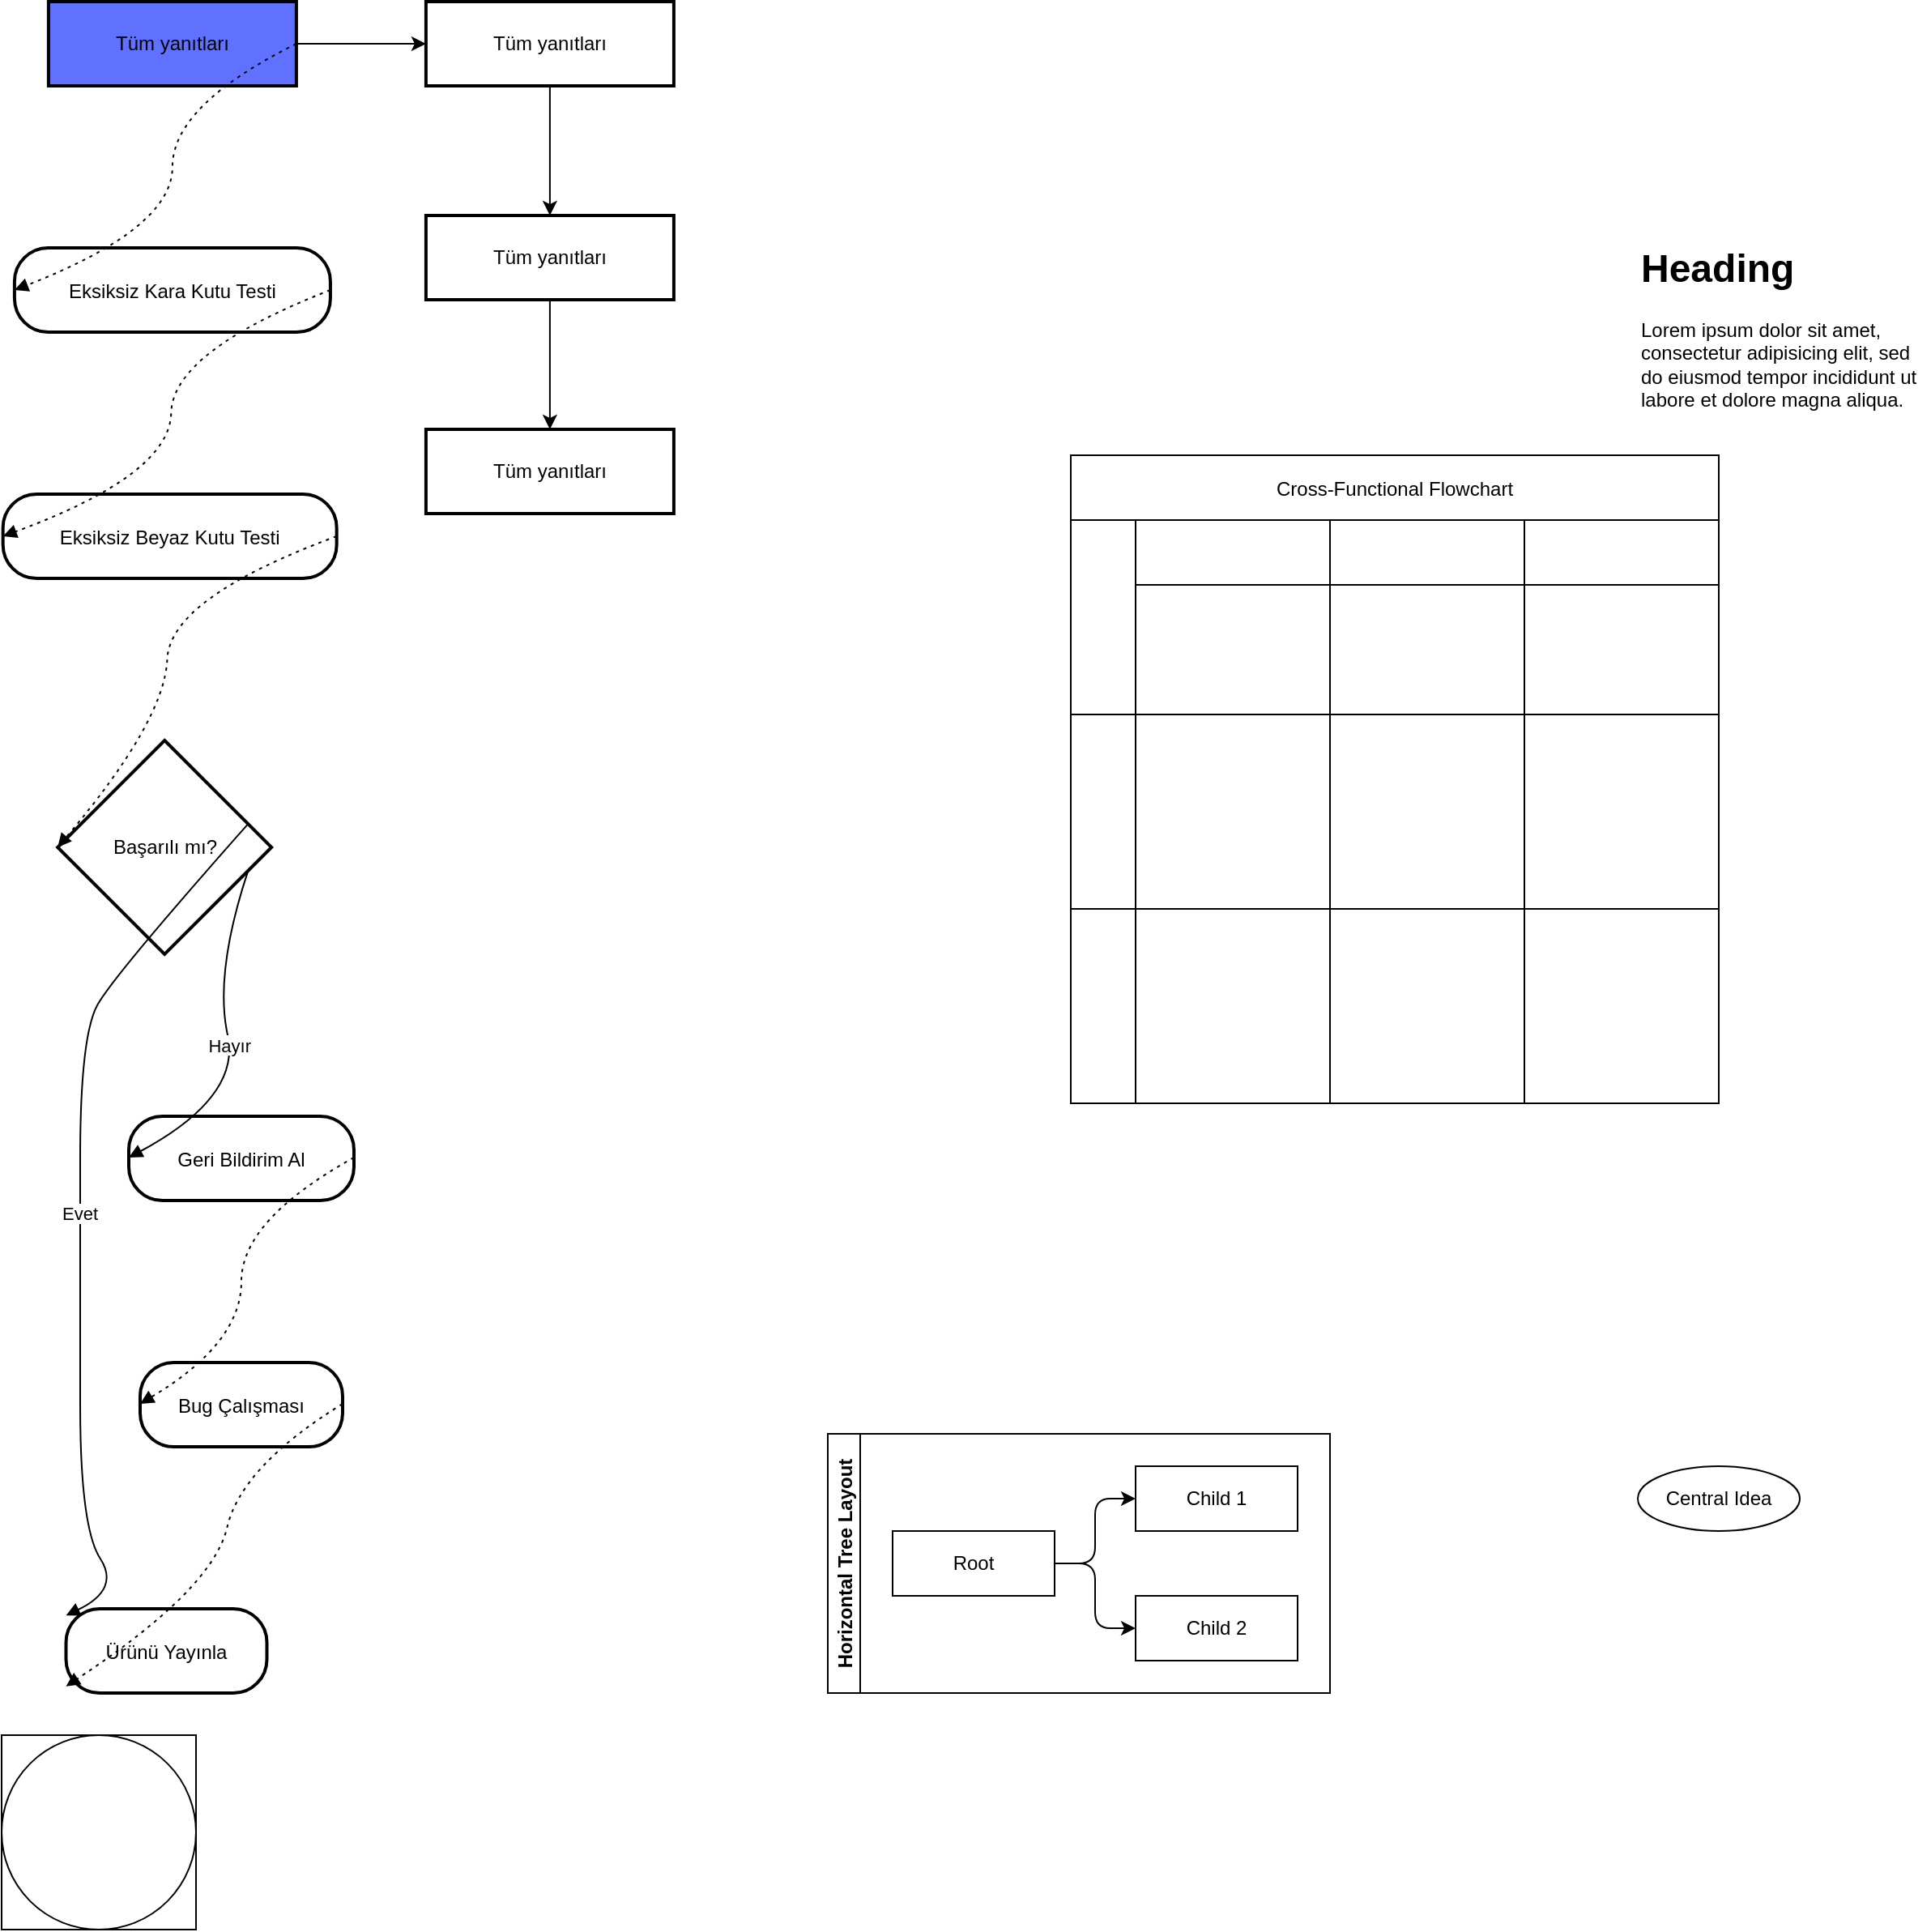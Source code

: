 <mxfile version="24.8.6">
  <diagram name="Sayfa -1" id="sBxWztrtkbGhNoPMcbBR">
    <mxGraphModel dx="2853" dy="2310" grid="1" gridSize="10" guides="1" tooltips="1" connect="1" arrows="1" fold="1" page="1" pageScale="1" pageWidth="827" pageHeight="1169" math="0" shadow="0">
      <root>
        <mxCell id="0" />
        <mxCell id="1" parent="0" />
        <mxCell id="GINA6uyGxHxWGZFXqsKj-29" value="" style="edgeStyle=orthogonalEdgeStyle;rounded=0;orthogonalLoop=1;jettySize=auto;html=1;" edge="1" parent="1" source="2" target="GINA6uyGxHxWGZFXqsKj-28">
          <mxGeometry relative="1" as="geometry" />
        </mxCell>
        <mxCell id="2" value="Tüm yanıtları" style="whiteSpace=wrap;strokeWidth=2;fillColor=#6171FF;" parent="1" vertex="1">
          <mxGeometry x="-1.048" width="153" height="52" as="geometry" />
        </mxCell>
        <mxCell id="3" value="Eksiksiz Kara Kutu Testi" style="rounded=1;arcSize=40;strokeWidth=2" parent="1" vertex="1">
          <mxGeometry x="-22.048" y="152" width="195" height="52" as="geometry" />
        </mxCell>
        <mxCell id="4" value="Eksiksiz Beyaz Kutu Testi" style="rounded=1;arcSize=40;strokeWidth=2" parent="1" vertex="1">
          <mxGeometry x="-29.168" y="304" width="206" height="52" as="geometry" />
        </mxCell>
        <mxCell id="5" value="Başarılı mı?" style="rhombus;strokeWidth=2;whiteSpace=wrap;" parent="1" vertex="1">
          <mxGeometry x="4.593" y="456" width="132" height="132" as="geometry" />
        </mxCell>
        <mxCell id="6" value="Ürünü Yayınla" style="rounded=1;arcSize=40;strokeWidth=2" parent="1" vertex="1">
          <mxGeometry x="9.75" y="992" width="124" height="52" as="geometry" />
        </mxCell>
        <mxCell id="7" value="Geri Bildirim Al" style="rounded=1;arcSize=40;strokeWidth=2" parent="1" vertex="1">
          <mxGeometry x="48.5" y="688" width="139" height="52" as="geometry" />
        </mxCell>
        <mxCell id="8" value="Bug Çalışması" style="rounded=1;arcSize=40;strokeWidth=2" parent="1" vertex="1">
          <mxGeometry x="55.5" y="840" width="125" height="52" as="geometry" />
        </mxCell>
        <mxCell id="9" value="" style="curved=1;dashed=1;dashPattern=2 3;startArrow=none;endArrow=block;exitX=1;exitY=0.5;entryX=0;entryY=0.5;noEdgeStyle=1;orthogonal=1;" parent="1" source="2" target="3" edge="1">
          <mxGeometry relative="1" as="geometry">
            <Array as="points">
              <mxPoint x="75.452" y="64" />
              <mxPoint x="75.452" y="140" />
            </Array>
          </mxGeometry>
        </mxCell>
        <mxCell id="10" value="" style="curved=1;dashed=1;dashPattern=2 3;startArrow=none;endArrow=block;exitX=1;exitY=0.5;entryX=0;entryY=0.5;noEdgeStyle=1;orthogonal=1;" parent="1" source="3" target="4" edge="1">
          <mxGeometry relative="1" as="geometry">
            <Array as="points">
              <mxPoint x="75.452" y="216" />
              <mxPoint x="73.832" y="292" />
            </Array>
          </mxGeometry>
        </mxCell>
        <mxCell id="11" value="" style="curved=1;dashed=1;dashPattern=2 3;startArrow=none;endArrow=block;exitX=1;exitY=0.5;entryX=0;entryY=0.5;noEdgeStyle=1;orthogonal=1;" parent="1" source="4" target="5" edge="1">
          <mxGeometry relative="1" as="geometry">
            <Array as="points">
              <mxPoint x="73.832" y="368" />
              <mxPoint x="70.593" y="444" />
            </Array>
          </mxGeometry>
        </mxCell>
        <mxCell id="12" value="Evet" style="curved=1;startArrow=none;endArrow=block;exitX=1;exitY=0.36;entryX=0;entryY=0.08;noEdgeStyle=1;orthogonal=1;" parent="1" source="5" target="6" edge="1">
          <mxGeometry relative="1" as="geometry">
            <Array as="points">
              <mxPoint x="40.093" y="600" />
              <mxPoint x="18.5" y="638" />
              <mxPoint x="18.5" y="790" />
              <mxPoint x="18.5" y="790" />
              <mxPoint x="18.5" y="942" />
              <mxPoint x="43.25" y="980" />
            </Array>
          </mxGeometry>
        </mxCell>
        <mxCell id="13" value="Hayır" style="curved=1;startArrow=none;endArrow=block;exitX=1;exitY=0.64;entryX=0;entryY=0.49;noEdgeStyle=1;orthogonal=1;" parent="1" source="5" target="7" edge="1">
          <mxGeometry relative="1" as="geometry">
            <Array as="points">
              <mxPoint x="101.093" y="600" />
              <mxPoint x="118" y="676" />
            </Array>
          </mxGeometry>
        </mxCell>
        <mxCell id="14" value="" style="curved=1;dashed=1;dashPattern=2 3;startArrow=none;endArrow=block;exitX=1;exitY=0.49;entryX=0;entryY=0.49;noEdgeStyle=1;orthogonal=1;" parent="1" source="7" target="8" edge="1">
          <mxGeometry relative="1" as="geometry">
            <Array as="points">
              <mxPoint x="118" y="752" />
              <mxPoint x="118" y="828" />
            </Array>
          </mxGeometry>
        </mxCell>
        <mxCell id="15" value="" style="curved=1;dashed=1;dashPattern=2 3;startArrow=none;endArrow=block;exitX=1;exitY=0.49;entryX=0;entryY=0.92;noEdgeStyle=1;orthogonal=1;" parent="1" source="8" target="6" edge="1">
          <mxGeometry relative="1" as="geometry">
            <Array as="points">
              <mxPoint x="118" y="904" />
              <mxPoint x="100.25" y="980" />
            </Array>
          </mxGeometry>
        </mxCell>
        <mxCell id="GINA6uyGxHxWGZFXqsKj-15" value="Cross-Functional Flowchart" style="shape=table;childLayout=tableLayout;startSize=40;collapsible=0;recursiveResize=0;expand=0;" vertex="1" parent="1">
          <mxGeometry x="630" y="280" width="400" height="400" as="geometry" />
        </mxCell>
        <mxCell id="GINA6uyGxHxWGZFXqsKj-16" value="" style="shape=tableRow;horizontal=0;swimlaneHead=0;swimlaneBody=0;top=0;left=0;strokeColor=inherit;bottom=0;right=0;dropTarget=0;fontStyle=0;fillColor=none;points=[[0,0.5],[1,0.5]];portConstraint=eastwest;startSize=40;collapsible=0;recursiveResize=0;expand=0;" vertex="1" parent="GINA6uyGxHxWGZFXqsKj-15">
          <mxGeometry y="40" width="400" height="120" as="geometry" />
        </mxCell>
        <mxCell id="GINA6uyGxHxWGZFXqsKj-17" value="" style="swimlane;swimlaneHead=0;swimlaneBody=0;fontStyle=0;strokeColor=inherit;connectable=0;fillColor=none;startSize=40;collapsible=0;recursiveResize=0;expand=0;" vertex="1" parent="GINA6uyGxHxWGZFXqsKj-16">
          <mxGeometry x="40" width="120" height="120" as="geometry">
            <mxRectangle width="120" height="120" as="alternateBounds" />
          </mxGeometry>
        </mxCell>
        <mxCell id="GINA6uyGxHxWGZFXqsKj-18" value="" style="swimlane;swimlaneHead=0;swimlaneBody=0;fontStyle=0;strokeColor=inherit;connectable=0;fillColor=none;startSize=40;collapsible=0;recursiveResize=0;expand=0;" vertex="1" parent="GINA6uyGxHxWGZFXqsKj-16">
          <mxGeometry x="160" width="120" height="120" as="geometry">
            <mxRectangle width="120" height="120" as="alternateBounds" />
          </mxGeometry>
        </mxCell>
        <mxCell id="GINA6uyGxHxWGZFXqsKj-19" value="" style="swimlane;swimlaneHead=0;swimlaneBody=0;fontStyle=0;strokeColor=inherit;connectable=0;fillColor=none;startSize=40;collapsible=0;recursiveResize=0;expand=0;" vertex="1" parent="GINA6uyGxHxWGZFXqsKj-16">
          <mxGeometry x="280" width="120" height="120" as="geometry">
            <mxRectangle width="120" height="120" as="alternateBounds" />
          </mxGeometry>
        </mxCell>
        <mxCell id="GINA6uyGxHxWGZFXqsKj-20" value="" style="shape=tableRow;horizontal=0;swimlaneHead=0;swimlaneBody=0;top=0;left=0;strokeColor=inherit;bottom=0;right=0;dropTarget=0;fontStyle=0;fillColor=none;points=[[0,0.5],[1,0.5]];portConstraint=eastwest;startSize=40;collapsible=0;recursiveResize=0;expand=0;" vertex="1" parent="GINA6uyGxHxWGZFXqsKj-15">
          <mxGeometry y="160" width="400" height="120" as="geometry" />
        </mxCell>
        <mxCell id="GINA6uyGxHxWGZFXqsKj-21" value="" style="swimlane;swimlaneHead=0;swimlaneBody=0;fontStyle=0;connectable=0;strokeColor=inherit;fillColor=none;startSize=0;collapsible=0;recursiveResize=0;expand=0;" vertex="1" parent="GINA6uyGxHxWGZFXqsKj-20">
          <mxGeometry x="40" width="120" height="120" as="geometry">
            <mxRectangle width="120" height="120" as="alternateBounds" />
          </mxGeometry>
        </mxCell>
        <mxCell id="GINA6uyGxHxWGZFXqsKj-22" value="" style="swimlane;swimlaneHead=0;swimlaneBody=0;fontStyle=0;connectable=0;strokeColor=inherit;fillColor=none;startSize=0;collapsible=0;recursiveResize=0;expand=0;" vertex="1" parent="GINA6uyGxHxWGZFXqsKj-20">
          <mxGeometry x="160" width="120" height="120" as="geometry">
            <mxRectangle width="120" height="120" as="alternateBounds" />
          </mxGeometry>
        </mxCell>
        <mxCell id="GINA6uyGxHxWGZFXqsKj-23" value="" style="swimlane;swimlaneHead=0;swimlaneBody=0;fontStyle=0;connectable=0;strokeColor=inherit;fillColor=none;startSize=0;collapsible=0;recursiveResize=0;expand=0;" vertex="1" parent="GINA6uyGxHxWGZFXqsKj-20">
          <mxGeometry x="280" width="120" height="120" as="geometry">
            <mxRectangle width="120" height="120" as="alternateBounds" />
          </mxGeometry>
        </mxCell>
        <mxCell id="GINA6uyGxHxWGZFXqsKj-24" value="" style="shape=tableRow;horizontal=0;swimlaneHead=0;swimlaneBody=0;top=0;left=0;strokeColor=inherit;bottom=0;right=0;dropTarget=0;fontStyle=0;fillColor=none;points=[[0,0.5],[1,0.5]];portConstraint=eastwest;startSize=40;collapsible=0;recursiveResize=0;expand=0;" vertex="1" parent="GINA6uyGxHxWGZFXqsKj-15">
          <mxGeometry y="280" width="400" height="120" as="geometry" />
        </mxCell>
        <mxCell id="GINA6uyGxHxWGZFXqsKj-25" value="" style="swimlane;swimlaneHead=0;swimlaneBody=0;fontStyle=0;connectable=0;strokeColor=inherit;fillColor=none;startSize=0;collapsible=0;recursiveResize=0;expand=0;" vertex="1" parent="GINA6uyGxHxWGZFXqsKj-24">
          <mxGeometry x="40" width="120" height="120" as="geometry">
            <mxRectangle width="120" height="120" as="alternateBounds" />
          </mxGeometry>
        </mxCell>
        <mxCell id="GINA6uyGxHxWGZFXqsKj-26" value="" style="swimlane;swimlaneHead=0;swimlaneBody=0;fontStyle=0;connectable=0;strokeColor=inherit;fillColor=none;startSize=0;collapsible=0;recursiveResize=0;expand=0;" vertex="1" parent="GINA6uyGxHxWGZFXqsKj-24">
          <mxGeometry x="160" width="120" height="120" as="geometry">
            <mxRectangle width="120" height="120" as="alternateBounds" />
          </mxGeometry>
        </mxCell>
        <mxCell id="GINA6uyGxHxWGZFXqsKj-27" value="" style="swimlane;swimlaneHead=0;swimlaneBody=0;fontStyle=0;connectable=0;strokeColor=inherit;fillColor=none;startSize=0;collapsible=0;recursiveResize=0;expand=0;" vertex="1" parent="GINA6uyGxHxWGZFXqsKj-24">
          <mxGeometry x="280" width="120" height="120" as="geometry">
            <mxRectangle width="120" height="120" as="alternateBounds" />
          </mxGeometry>
        </mxCell>
        <mxCell id="GINA6uyGxHxWGZFXqsKj-31" value="" style="edgeStyle=orthogonalEdgeStyle;rounded=0;orthogonalLoop=1;jettySize=auto;html=1;" edge="1" parent="1" source="GINA6uyGxHxWGZFXqsKj-28" target="GINA6uyGxHxWGZFXqsKj-30">
          <mxGeometry relative="1" as="geometry" />
        </mxCell>
        <mxCell id="GINA6uyGxHxWGZFXqsKj-28" value="Tüm yanıtları" style="whiteSpace=wrap;strokeWidth=2;" vertex="1" parent="1">
          <mxGeometry x="231.952" width="153" height="52" as="geometry" />
        </mxCell>
        <mxCell id="GINA6uyGxHxWGZFXqsKj-33" value="" style="edgeStyle=orthogonalEdgeStyle;rounded=0;orthogonalLoop=1;jettySize=auto;html=1;" edge="1" parent="1" source="GINA6uyGxHxWGZFXqsKj-30" target="GINA6uyGxHxWGZFXqsKj-32">
          <mxGeometry relative="1" as="geometry" />
        </mxCell>
        <mxCell id="GINA6uyGxHxWGZFXqsKj-30" value="Tüm yanıtları" style="whiteSpace=wrap;strokeWidth=2;" vertex="1" parent="1">
          <mxGeometry x="231.952" y="132" width="153" height="52" as="geometry" />
        </mxCell>
        <mxCell id="GINA6uyGxHxWGZFXqsKj-32" value="Tüm yanıtları" style="whiteSpace=wrap;strokeWidth=2;" vertex="1" parent="1">
          <mxGeometry x="231.952" y="264" width="153" height="52" as="geometry" />
        </mxCell>
        <mxCell id="GINA6uyGxHxWGZFXqsKj-34" value="" style="shape=stencil(tZThDoIgEICfhr8NYT1Ao3oP0jOZBAwo6+1D0S1NXWu4Oba70+8+kRNR5ipuABFcIXpEhGQYhzXEzSTmzkDuY/LBreAXCbHivNU1NKLwPUOoCqzwbZWeED6Ee9qLslwrFSBCKzeqfNQDjAsVnsXPCOvbv0aRCfwbeLC9ZMwicv4du9tvA8428h1jB/vkvunAY+Nsqw+XDJz9j6UsZJYON2UXntdXq++qmJWx7Vytn/fpME6HdVZooS1lpbaw4lMKKeNMr+wgSCmMg8TeA32xffdiX/5dNv7IusQb);whiteSpace=wrap;html=1;" vertex="1" parent="1">
          <mxGeometry x="-30" y="1070" width="120" height="120" as="geometry" />
        </mxCell>
        <mxCell id="GINA6uyGxHxWGZFXqsKj-35" value="&lt;h1 style=&quot;margin-top: 0px;&quot;&gt;Heading&lt;/h1&gt;&lt;p&gt;Lorem ipsum dolor sit amet, consectetur adipisicing elit, sed do eiusmod tempor incididunt ut labore et dolore magna aliqua.&lt;/p&gt;" style="text;html=1;whiteSpace=wrap;overflow=hidden;rounded=0;" vertex="1" parent="1">
          <mxGeometry x="980" y="144" width="180" height="120" as="geometry" />
        </mxCell>
        <mxCell id="GINA6uyGxHxWGZFXqsKj-36" value="Horizontal Tree Layout" style="swimlane;startSize=20;horizontal=0;childLayout=treeLayout;horizontalTree=1;sortEdges=1;resizable=0;containerType=tree;fontSize=12;" vertex="1" parent="1">
          <mxGeometry x="480" y="884" width="310" height="160" as="geometry" />
        </mxCell>
        <mxCell id="GINA6uyGxHxWGZFXqsKj-37" value="Root" style="whiteSpace=wrap;html=1;" vertex="1" parent="GINA6uyGxHxWGZFXqsKj-36">
          <mxGeometry x="40" y="60" width="100" height="40" as="geometry" />
        </mxCell>
        <mxCell id="GINA6uyGxHxWGZFXqsKj-38" value="Child 1" style="whiteSpace=wrap;html=1;" vertex="1" parent="GINA6uyGxHxWGZFXqsKj-36">
          <mxGeometry x="190" y="20" width="100" height="40" as="geometry" />
        </mxCell>
        <mxCell id="GINA6uyGxHxWGZFXqsKj-39" value="" style="edgeStyle=elbowEdgeStyle;elbow=horizontal;html=1;rounded=1;curved=0;sourcePerimeterSpacing=0;targetPerimeterSpacing=0;startSize=6;endSize=6;" edge="1" parent="GINA6uyGxHxWGZFXqsKj-36" source="GINA6uyGxHxWGZFXqsKj-37" target="GINA6uyGxHxWGZFXqsKj-38">
          <mxGeometry relative="1" as="geometry" />
        </mxCell>
        <mxCell id="GINA6uyGxHxWGZFXqsKj-40" value="Child 2" style="whiteSpace=wrap;html=1;" vertex="1" parent="GINA6uyGxHxWGZFXqsKj-36">
          <mxGeometry x="190" y="100" width="100" height="40" as="geometry" />
        </mxCell>
        <mxCell id="GINA6uyGxHxWGZFXqsKj-41" value="" style="edgeStyle=elbowEdgeStyle;elbow=horizontal;html=1;rounded=1;curved=0;sourcePerimeterSpacing=0;targetPerimeterSpacing=0;startSize=6;endSize=6;" edge="1" parent="GINA6uyGxHxWGZFXqsKj-36" source="GINA6uyGxHxWGZFXqsKj-37" target="GINA6uyGxHxWGZFXqsKj-40">
          <mxGeometry relative="1" as="geometry" />
        </mxCell>
        <UserObject label="Central Idea" treeRoot="1" id="GINA6uyGxHxWGZFXqsKj-42">
          <mxCell style="ellipse;whiteSpace=wrap;html=1;align=center;collapsible=0;container=1;recursiveResize=0;" vertex="1" parent="1">
            <mxGeometry x="980" y="904" width="100" height="40" as="geometry" />
          </mxCell>
        </UserObject>
      </root>
    </mxGraphModel>
  </diagram>
</mxfile>
